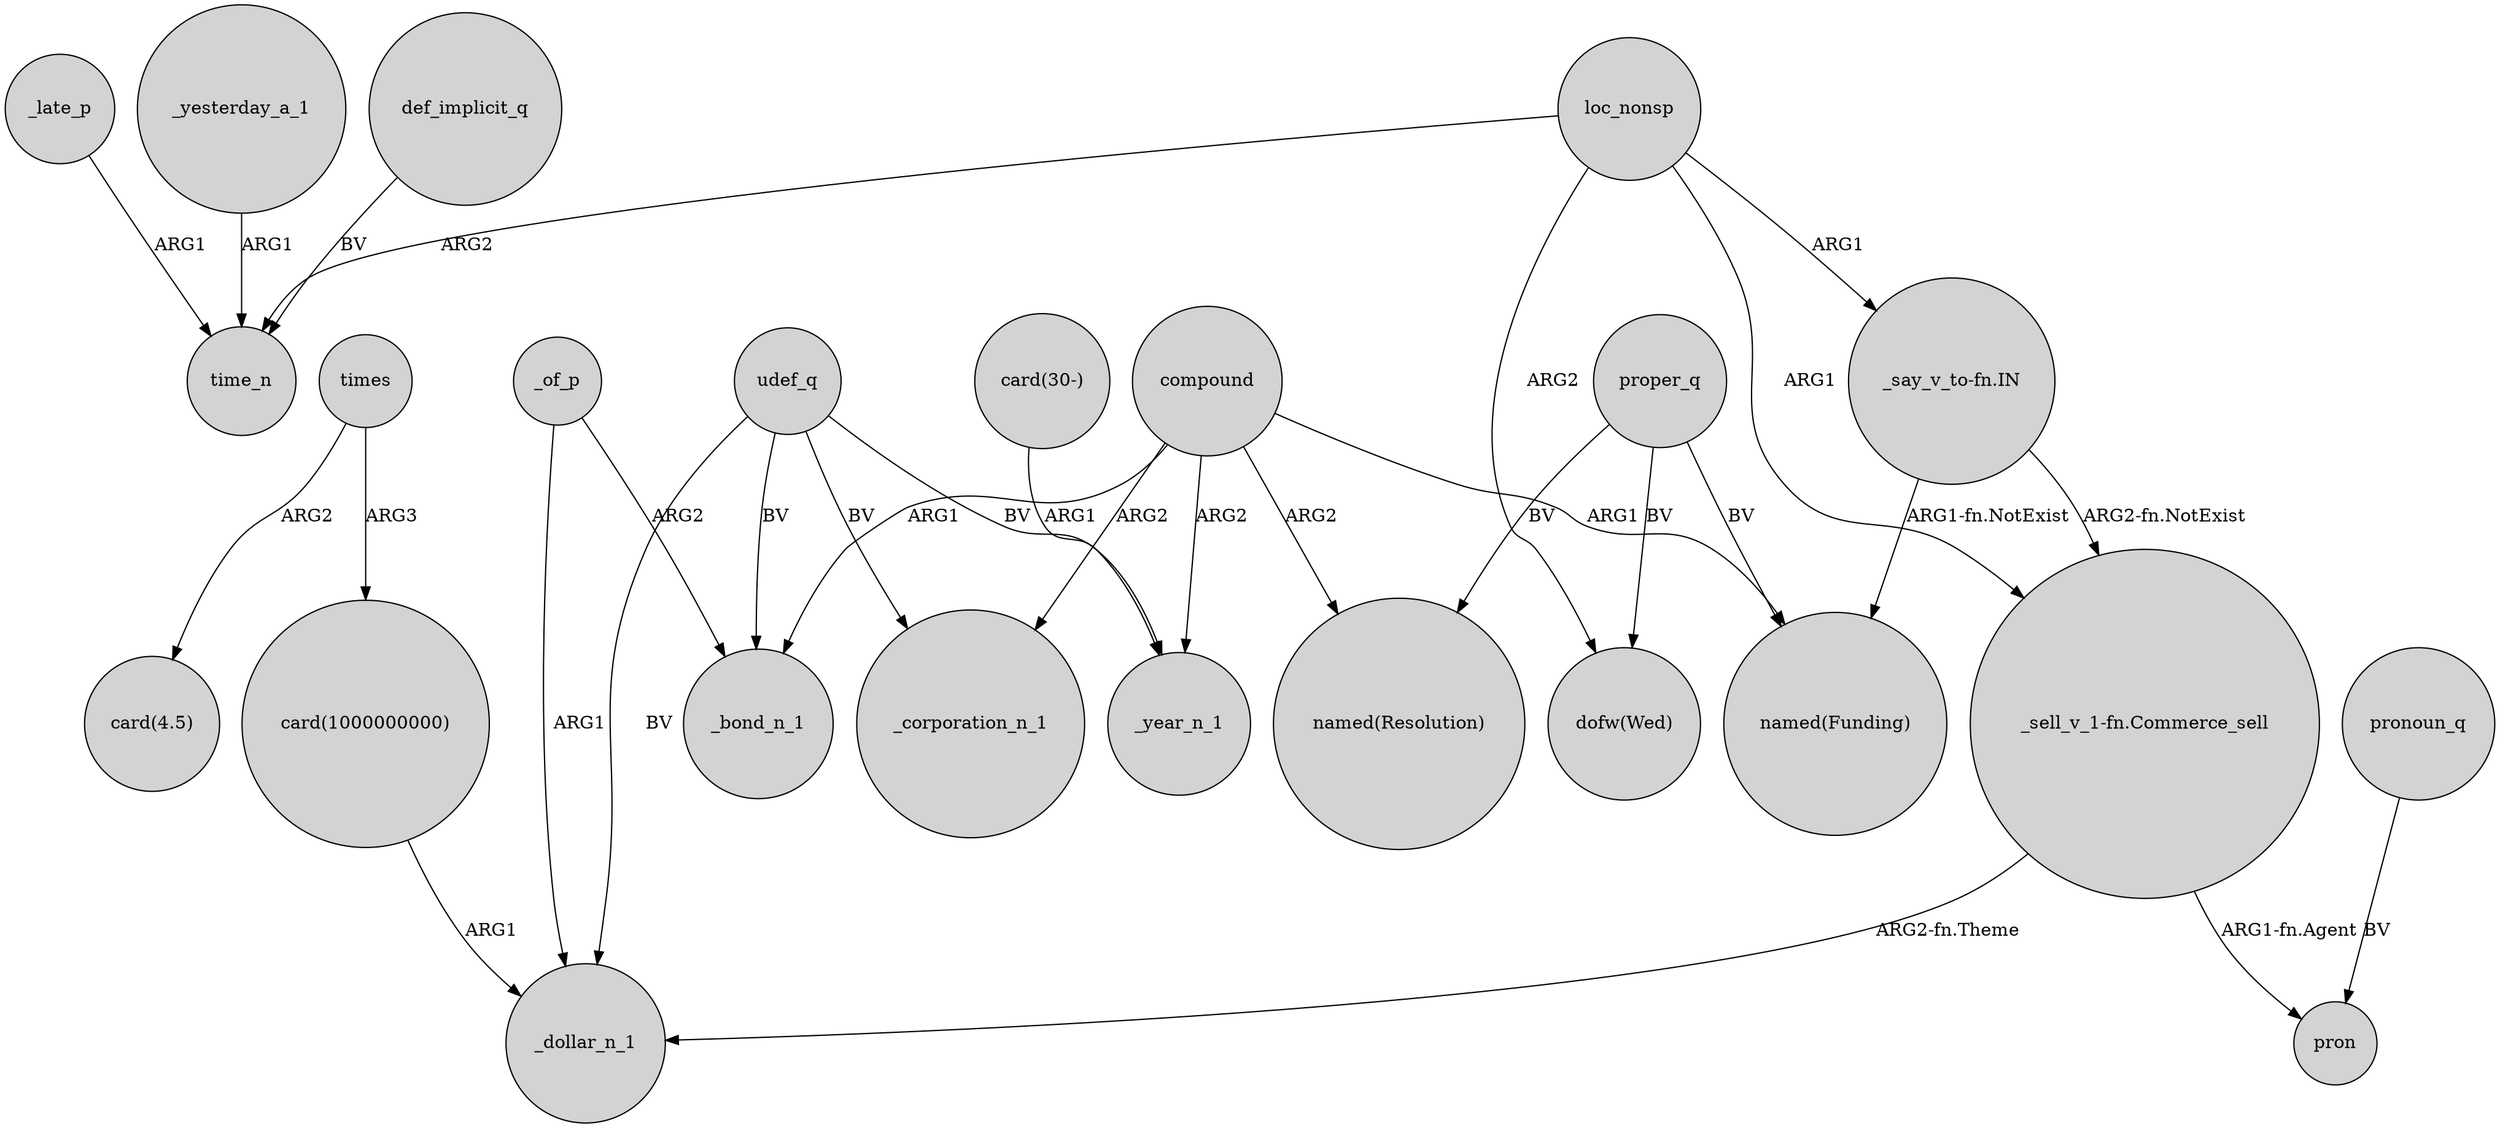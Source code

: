 digraph {
	node [shape=circle style=filled]
	_late_p -> time_n [label=ARG1]
	compound -> "named(Funding)" [label=ARG1]
	_yesterday_a_1 -> time_n [label=ARG1]
	_of_p -> _dollar_n_1 [label=ARG1]
	compound -> _bond_n_1 [label=ARG1]
	compound -> _corporation_n_1 [label=ARG2]
	"card(30-)" -> _year_n_1 [label=ARG1]
	"_say_v_to-fn.IN" -> "named(Funding)" [label="ARG1-fn.NotExist"]
	_of_p -> _bond_n_1 [label=ARG2]
	loc_nonsp -> time_n [label=ARG2]
	times -> "card(1000000000)" [label=ARG3]
	pronoun_q -> pron [label=BV]
	udef_q -> _corporation_n_1 [label=BV]
	udef_q -> _bond_n_1 [label=BV]
	proper_q -> "dofw(Wed)" [label=BV]
	"_sell_v_1-fn.Commerce_sell" -> _dollar_n_1 [label="ARG2-fn.Theme"]
	proper_q -> "named(Resolution)" [label=BV]
	loc_nonsp -> "_say_v_to-fn.IN" [label=ARG1]
	compound -> _year_n_1 [label=ARG2]
	"_say_v_to-fn.IN" -> "_sell_v_1-fn.Commerce_sell" [label="ARG2-fn.NotExist"]
	udef_q -> _year_n_1 [label=BV]
	"_sell_v_1-fn.Commerce_sell" -> pron [label="ARG1-fn.Agent"]
	proper_q -> "named(Funding)" [label=BV]
	"card(1000000000)" -> _dollar_n_1 [label=ARG1]
	loc_nonsp -> "_sell_v_1-fn.Commerce_sell" [label=ARG1]
	loc_nonsp -> "dofw(Wed)" [label=ARG2]
	times -> "card(4.5)" [label=ARG2]
	udef_q -> _dollar_n_1 [label=BV]
	def_implicit_q -> time_n [label=BV]
	compound -> "named(Resolution)" [label=ARG2]
}
